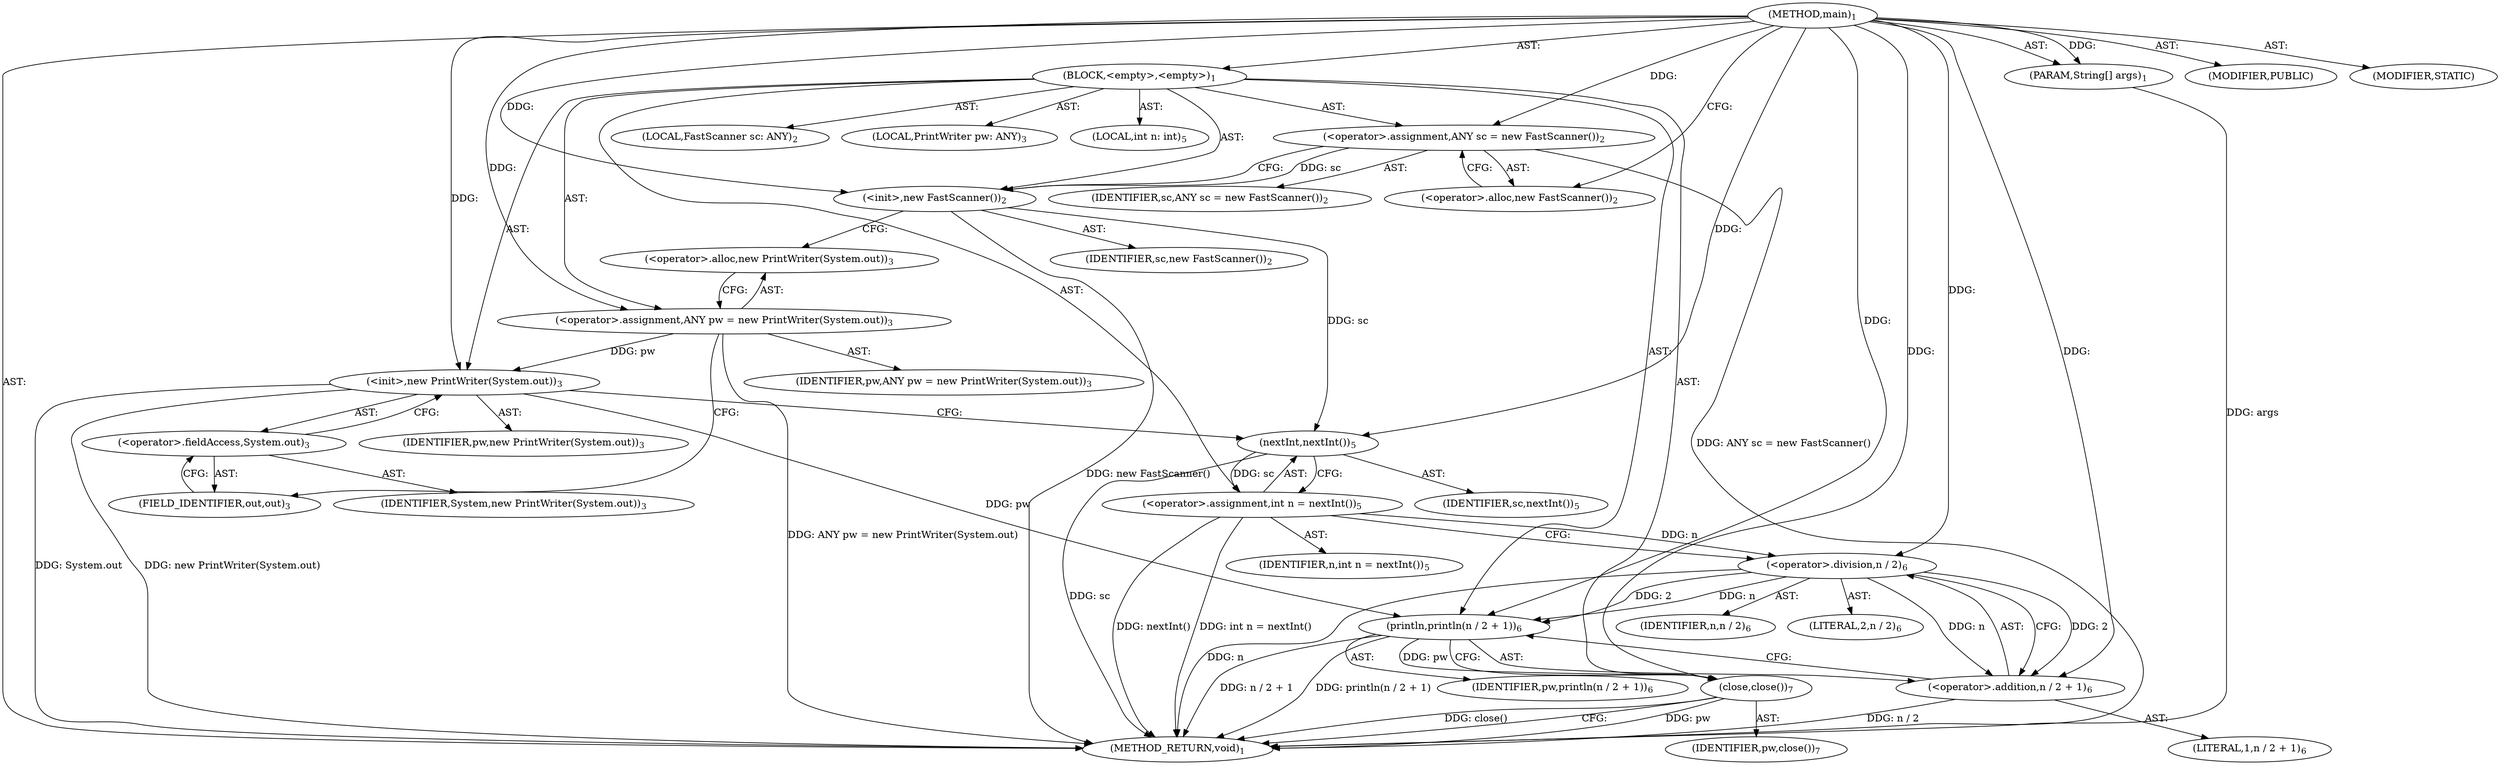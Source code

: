 digraph "main" {  
"21" [label = <(METHOD,main)<SUB>1</SUB>> ]
"22" [label = <(PARAM,String[] args)<SUB>1</SUB>> ]
"23" [label = <(BLOCK,&lt;empty&gt;,&lt;empty&gt;)<SUB>1</SUB>> ]
"4" [label = <(LOCAL,FastScanner sc: ANY)<SUB>2</SUB>> ]
"24" [label = <(&lt;operator&gt;.assignment,ANY sc = new FastScanner())<SUB>2</SUB>> ]
"25" [label = <(IDENTIFIER,sc,ANY sc = new FastScanner())<SUB>2</SUB>> ]
"26" [label = <(&lt;operator&gt;.alloc,new FastScanner())<SUB>2</SUB>> ]
"27" [label = <(&lt;init&gt;,new FastScanner())<SUB>2</SUB>> ]
"3" [label = <(IDENTIFIER,sc,new FastScanner())<SUB>2</SUB>> ]
"6" [label = <(LOCAL,PrintWriter pw: ANY)<SUB>3</SUB>> ]
"28" [label = <(&lt;operator&gt;.assignment,ANY pw = new PrintWriter(System.out))<SUB>3</SUB>> ]
"29" [label = <(IDENTIFIER,pw,ANY pw = new PrintWriter(System.out))<SUB>3</SUB>> ]
"30" [label = <(&lt;operator&gt;.alloc,new PrintWriter(System.out))<SUB>3</SUB>> ]
"31" [label = <(&lt;init&gt;,new PrintWriter(System.out))<SUB>3</SUB>> ]
"5" [label = <(IDENTIFIER,pw,new PrintWriter(System.out))<SUB>3</SUB>> ]
"32" [label = <(&lt;operator&gt;.fieldAccess,System.out)<SUB>3</SUB>> ]
"33" [label = <(IDENTIFIER,System,new PrintWriter(System.out))<SUB>3</SUB>> ]
"34" [label = <(FIELD_IDENTIFIER,out,out)<SUB>3</SUB>> ]
"35" [label = <(LOCAL,int n: int)<SUB>5</SUB>> ]
"36" [label = <(&lt;operator&gt;.assignment,int n = nextInt())<SUB>5</SUB>> ]
"37" [label = <(IDENTIFIER,n,int n = nextInt())<SUB>5</SUB>> ]
"38" [label = <(nextInt,nextInt())<SUB>5</SUB>> ]
"39" [label = <(IDENTIFIER,sc,nextInt())<SUB>5</SUB>> ]
"40" [label = <(println,println(n / 2 + 1))<SUB>6</SUB>> ]
"41" [label = <(IDENTIFIER,pw,println(n / 2 + 1))<SUB>6</SUB>> ]
"42" [label = <(&lt;operator&gt;.addition,n / 2 + 1)<SUB>6</SUB>> ]
"43" [label = <(&lt;operator&gt;.division,n / 2)<SUB>6</SUB>> ]
"44" [label = <(IDENTIFIER,n,n / 2)<SUB>6</SUB>> ]
"45" [label = <(LITERAL,2,n / 2)<SUB>6</SUB>> ]
"46" [label = <(LITERAL,1,n / 2 + 1)<SUB>6</SUB>> ]
"47" [label = <(close,close())<SUB>7</SUB>> ]
"48" [label = <(IDENTIFIER,pw,close())<SUB>7</SUB>> ]
"49" [label = <(MODIFIER,PUBLIC)> ]
"50" [label = <(MODIFIER,STATIC)> ]
"51" [label = <(METHOD_RETURN,void)<SUB>1</SUB>> ]
  "21" -> "22"  [ label = "AST: "] 
  "21" -> "23"  [ label = "AST: "] 
  "21" -> "49"  [ label = "AST: "] 
  "21" -> "50"  [ label = "AST: "] 
  "21" -> "51"  [ label = "AST: "] 
  "23" -> "4"  [ label = "AST: "] 
  "23" -> "24"  [ label = "AST: "] 
  "23" -> "27"  [ label = "AST: "] 
  "23" -> "6"  [ label = "AST: "] 
  "23" -> "28"  [ label = "AST: "] 
  "23" -> "31"  [ label = "AST: "] 
  "23" -> "35"  [ label = "AST: "] 
  "23" -> "36"  [ label = "AST: "] 
  "23" -> "40"  [ label = "AST: "] 
  "23" -> "47"  [ label = "AST: "] 
  "24" -> "25"  [ label = "AST: "] 
  "24" -> "26"  [ label = "AST: "] 
  "27" -> "3"  [ label = "AST: "] 
  "28" -> "29"  [ label = "AST: "] 
  "28" -> "30"  [ label = "AST: "] 
  "31" -> "5"  [ label = "AST: "] 
  "31" -> "32"  [ label = "AST: "] 
  "32" -> "33"  [ label = "AST: "] 
  "32" -> "34"  [ label = "AST: "] 
  "36" -> "37"  [ label = "AST: "] 
  "36" -> "38"  [ label = "AST: "] 
  "38" -> "39"  [ label = "AST: "] 
  "40" -> "41"  [ label = "AST: "] 
  "40" -> "42"  [ label = "AST: "] 
  "42" -> "43"  [ label = "AST: "] 
  "42" -> "46"  [ label = "AST: "] 
  "43" -> "44"  [ label = "AST: "] 
  "43" -> "45"  [ label = "AST: "] 
  "47" -> "48"  [ label = "AST: "] 
  "24" -> "27"  [ label = "CFG: "] 
  "27" -> "30"  [ label = "CFG: "] 
  "28" -> "34"  [ label = "CFG: "] 
  "31" -> "38"  [ label = "CFG: "] 
  "36" -> "43"  [ label = "CFG: "] 
  "40" -> "47"  [ label = "CFG: "] 
  "47" -> "51"  [ label = "CFG: "] 
  "26" -> "24"  [ label = "CFG: "] 
  "30" -> "28"  [ label = "CFG: "] 
  "32" -> "31"  [ label = "CFG: "] 
  "38" -> "36"  [ label = "CFG: "] 
  "42" -> "40"  [ label = "CFG: "] 
  "34" -> "32"  [ label = "CFG: "] 
  "43" -> "42"  [ label = "CFG: "] 
  "21" -> "26"  [ label = "CFG: "] 
  "22" -> "51"  [ label = "DDG: args"] 
  "24" -> "51"  [ label = "DDG: ANY sc = new FastScanner()"] 
  "27" -> "51"  [ label = "DDG: new FastScanner()"] 
  "28" -> "51"  [ label = "DDG: ANY pw = new PrintWriter(System.out)"] 
  "31" -> "51"  [ label = "DDG: System.out"] 
  "31" -> "51"  [ label = "DDG: new PrintWriter(System.out)"] 
  "38" -> "51"  [ label = "DDG: sc"] 
  "36" -> "51"  [ label = "DDG: nextInt()"] 
  "36" -> "51"  [ label = "DDG: int n = nextInt()"] 
  "43" -> "51"  [ label = "DDG: n"] 
  "42" -> "51"  [ label = "DDG: n / 2"] 
  "40" -> "51"  [ label = "DDG: n / 2 + 1"] 
  "40" -> "51"  [ label = "DDG: println(n / 2 + 1)"] 
  "47" -> "51"  [ label = "DDG: pw"] 
  "47" -> "51"  [ label = "DDG: close()"] 
  "21" -> "22"  [ label = "DDG: "] 
  "21" -> "24"  [ label = "DDG: "] 
  "21" -> "28"  [ label = "DDG: "] 
  "38" -> "36"  [ label = "DDG: sc"] 
  "24" -> "27"  [ label = "DDG: sc"] 
  "21" -> "27"  [ label = "DDG: "] 
  "28" -> "31"  [ label = "DDG: pw"] 
  "21" -> "31"  [ label = "DDG: "] 
  "31" -> "40"  [ label = "DDG: pw"] 
  "21" -> "40"  [ label = "DDG: "] 
  "43" -> "40"  [ label = "DDG: n"] 
  "43" -> "40"  [ label = "DDG: 2"] 
  "40" -> "47"  [ label = "DDG: pw"] 
  "21" -> "47"  [ label = "DDG: "] 
  "27" -> "38"  [ label = "DDG: sc"] 
  "21" -> "38"  [ label = "DDG: "] 
  "43" -> "42"  [ label = "DDG: n"] 
  "43" -> "42"  [ label = "DDG: 2"] 
  "21" -> "42"  [ label = "DDG: "] 
  "36" -> "43"  [ label = "DDG: n"] 
  "21" -> "43"  [ label = "DDG: "] 
}
